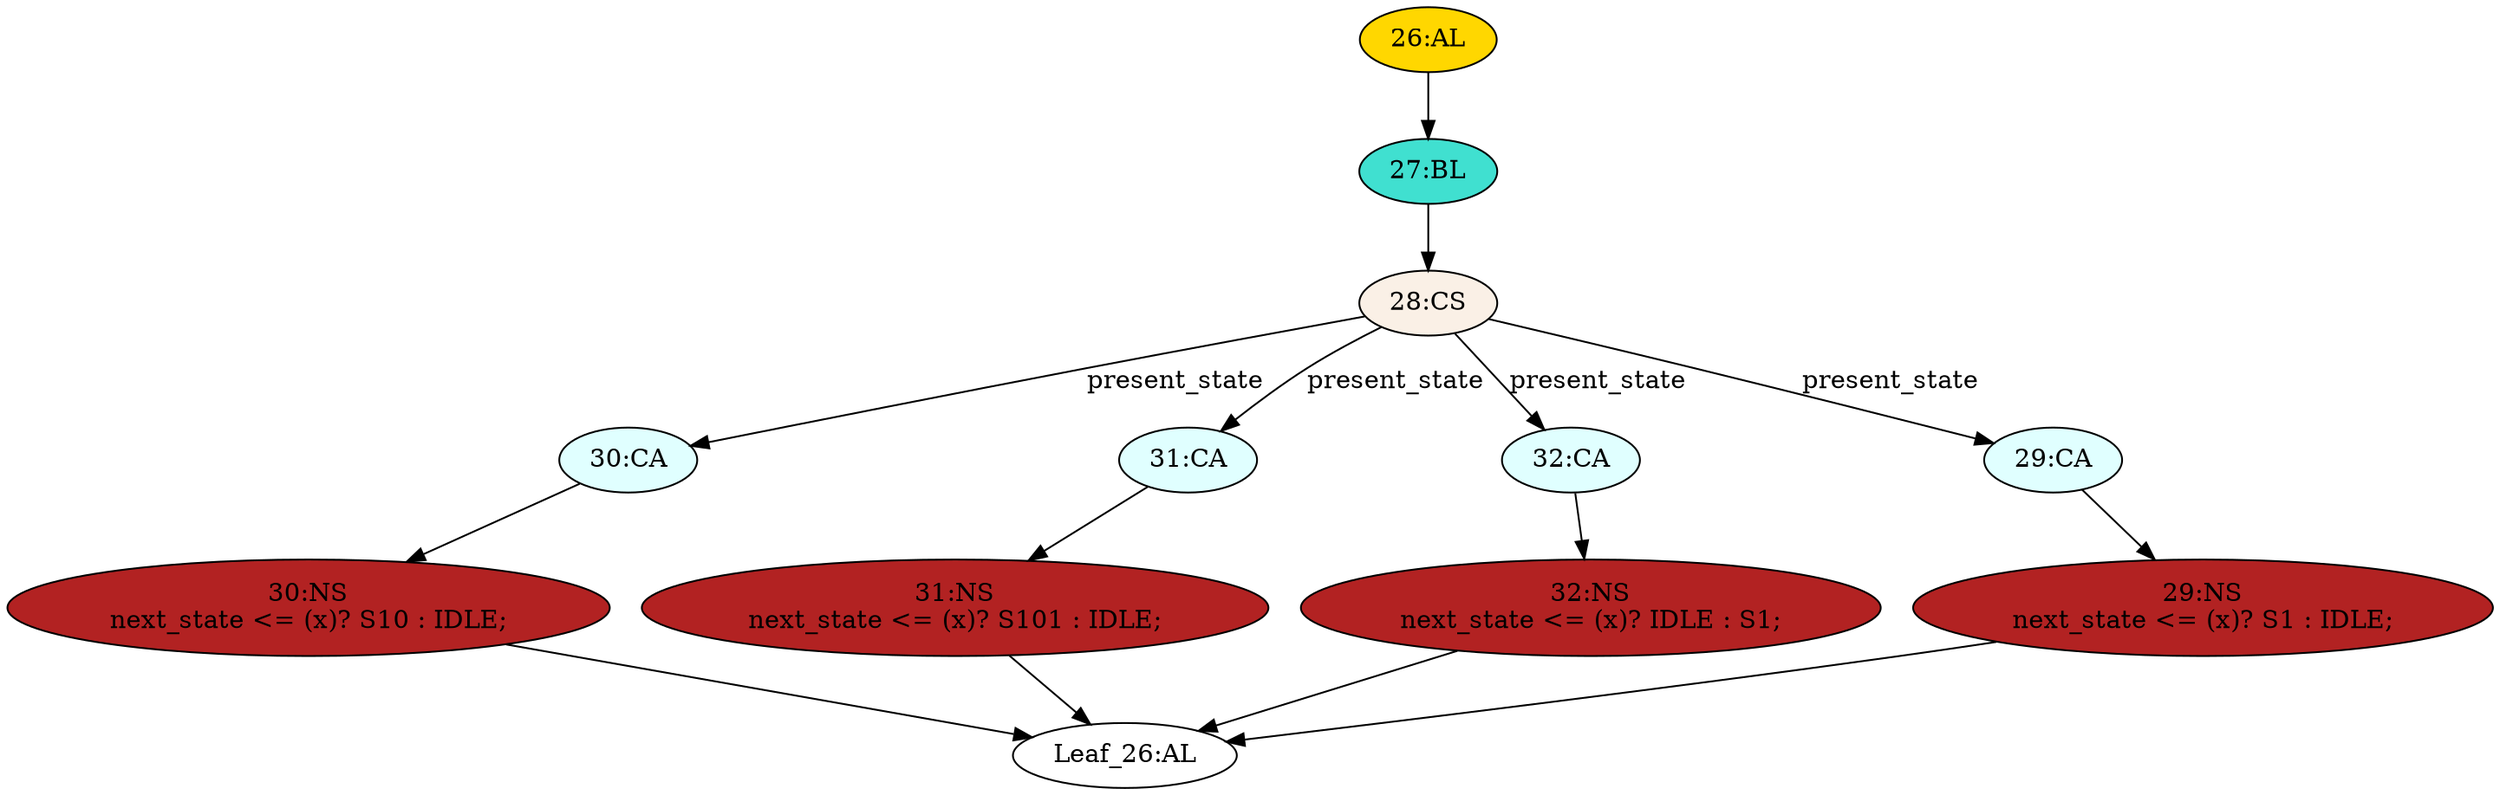 strict digraph "" {
	node [label="\N"];
	"32:NS"	[ast="<pyverilog.vparser.ast.NonblockingSubstitution object at 0x7f8b136c6090>",
		fillcolor=firebrick,
		label="32:NS
next_state <= (x)? IDLE : S1;",
		statements="[<pyverilog.vparser.ast.NonblockingSubstitution object at 0x7f8b136c6090>]",
		style=filled,
		typ=NonblockingSubstitution];
	"Leaf_26:AL"	[def_var="['next_state']",
		label="Leaf_26:AL"];
	"32:NS" -> "Leaf_26:AL"	[cond="[]",
		lineno=None];
	"30:CA"	[ast="<pyverilog.vparser.ast.Case object at 0x7f8b136c6550>",
		fillcolor=lightcyan,
		label="30:CA",
		statements="[]",
		style=filled,
		typ=Case];
	"30:NS"	[ast="<pyverilog.vparser.ast.NonblockingSubstitution object at 0x7f8b136c65d0>",
		fillcolor=firebrick,
		label="30:NS
next_state <= (x)? S10 : IDLE;",
		statements="[<pyverilog.vparser.ast.NonblockingSubstitution object at 0x7f8b136c65d0>]",
		style=filled,
		typ=NonblockingSubstitution];
	"30:CA" -> "30:NS"	[cond="[]",
		lineno=None];
	"31:CA"	[ast="<pyverilog.vparser.ast.Case object at 0x7f8b136c67d0>",
		fillcolor=lightcyan,
		label="31:CA",
		statements="[]",
		style=filled,
		typ=Case];
	"31:NS"	[ast="<pyverilog.vparser.ast.NonblockingSubstitution object at 0x7f8b136c6850>",
		fillcolor=firebrick,
		label="31:NS
next_state <= (x)? S101 : IDLE;",
		statements="[<pyverilog.vparser.ast.NonblockingSubstitution object at 0x7f8b136c6850>]",
		style=filled,
		typ=NonblockingSubstitution];
	"31:CA" -> "31:NS"	[cond="[]",
		lineno=None];
	"27:BL"	[ast="<pyverilog.vparser.ast.Block object at 0x7f8b136c6e90>",
		fillcolor=turquoise,
		label="27:BL",
		statements="[]",
		style=filled,
		typ=Block];
	"28:CS"	[ast="<pyverilog.vparser.ast.CaseStatement object at 0x7f8b136c6ad0>",
		fillcolor=linen,
		label="28:CS",
		statements="[]",
		style=filled,
		typ=CaseStatement];
	"27:BL" -> "28:CS"	[cond="[]",
		lineno=None];
	"31:NS" -> "Leaf_26:AL"	[cond="[]",
		lineno=None];
	"28:CS" -> "30:CA"	[cond="['present_state']",
		label=present_state,
		lineno=28];
	"28:CS" -> "31:CA"	[cond="['present_state']",
		label=present_state,
		lineno=28];
	"32:CA"	[ast="<pyverilog.vparser.ast.Case object at 0x7f8b136c6a50>",
		fillcolor=lightcyan,
		label="32:CA",
		statements="[]",
		style=filled,
		typ=Case];
	"28:CS" -> "32:CA"	[cond="['present_state']",
		label=present_state,
		lineno=28];
	"29:CA"	[ast="<pyverilog.vparser.ast.Case object at 0x7f8b136c6bd0>",
		fillcolor=lightcyan,
		label="29:CA",
		statements="[]",
		style=filled,
		typ=Case];
	"28:CS" -> "29:CA"	[cond="['present_state']",
		label=present_state,
		lineno=28];
	"30:NS" -> "Leaf_26:AL"	[cond="[]",
		lineno=None];
	"32:CA" -> "32:NS"	[cond="[]",
		lineno=None];
	"29:NS"	[ast="<pyverilog.vparser.ast.NonblockingSubstitution object at 0x7f8b136c6c50>",
		fillcolor=firebrick,
		label="29:NS
next_state <= (x)? S1 : IDLE;",
		statements="[<pyverilog.vparser.ast.NonblockingSubstitution object at 0x7f8b136c6c50>]",
		style=filled,
		typ=NonblockingSubstitution];
	"29:CA" -> "29:NS"	[cond="[]",
		lineno=None];
	"29:NS" -> "Leaf_26:AL"	[cond="[]",
		lineno=None];
	"26:AL"	[ast="<pyverilog.vparser.ast.Always object at 0x7f8b136c6f10>",
		clk_sens=False,
		fillcolor=gold,
		label="26:AL",
		sens="['present_state', 'x']",
		statements="[]",
		style=filled,
		typ=Always,
		use_var="['x', 'IDLE', 'S1', 'present_state']"];
	"26:AL" -> "27:BL"	[cond="[]",
		lineno=None];
}
